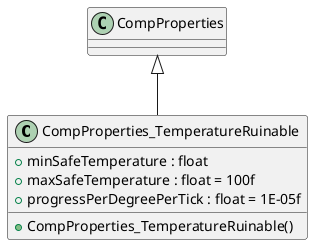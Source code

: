 @startuml
class CompProperties_TemperatureRuinable {
    + minSafeTemperature : float
    + maxSafeTemperature : float = 100f
    + progressPerDegreePerTick : float = 1E-05f
    + CompProperties_TemperatureRuinable()
}
CompProperties <|-- CompProperties_TemperatureRuinable
@enduml
